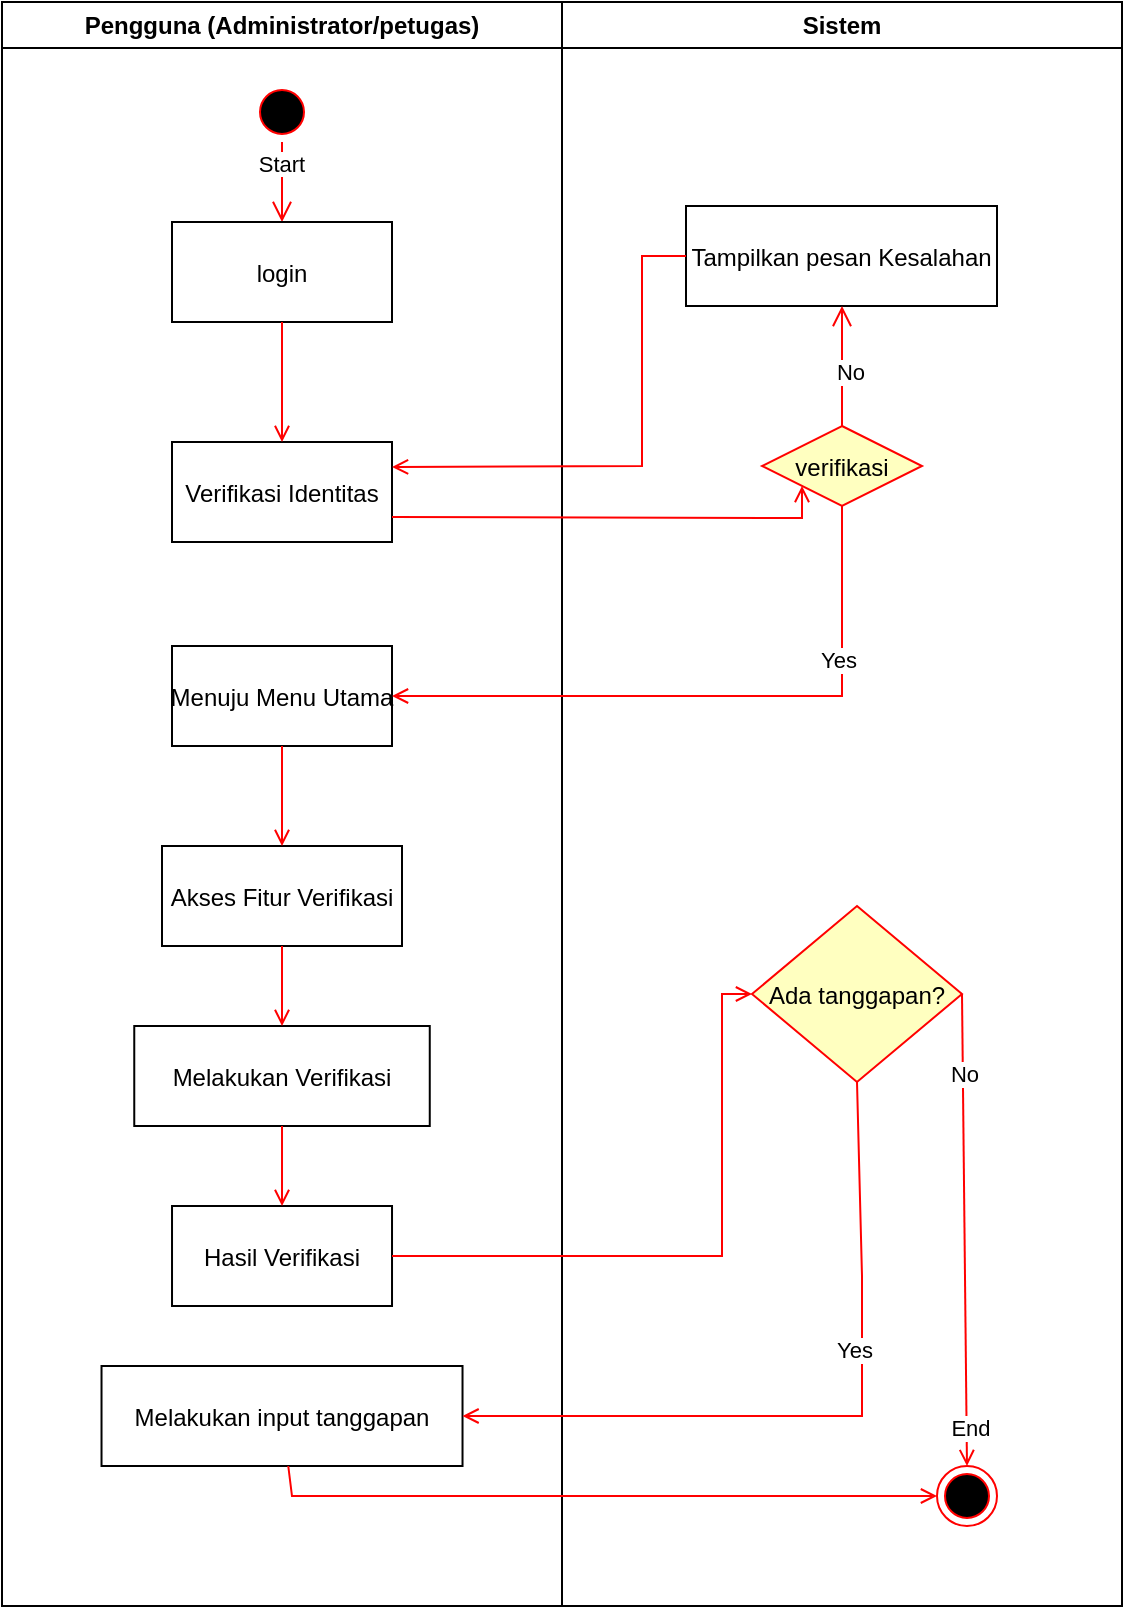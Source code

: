 <mxfile version="26.2.12">
  <diagram name="Page-1" id="e7e014a7-5840-1c2e-5031-d8a46d1fe8dd">
    <mxGraphModel dx="672" dy="479" grid="1" gridSize="10" guides="1" tooltips="1" connect="1" arrows="1" fold="1" page="1" pageScale="1" pageWidth="1169" pageHeight="826" background="none" math="0" shadow="0">
      <root>
        <mxCell id="0" />
        <mxCell id="1" parent="0" />
        <mxCell id="2" value="Pengguna (Administrator/petugas)" style="swimlane;whiteSpace=wrap" parent="1" vertex="1">
          <mxGeometry x="160" y="128" width="280" height="802" as="geometry" />
        </mxCell>
        <mxCell id="5" value="" style="ellipse;shape=startState;fillColor=#000000;strokeColor=#ff0000;" parent="2" vertex="1">
          <mxGeometry x="125" y="40" width="30" height="30" as="geometry" />
        </mxCell>
        <mxCell id="6" value="Start" style="edgeStyle=elbowEdgeStyle;elbow=vertical;verticalAlign=bottom;endArrow=open;endSize=8;strokeColor=#FF0000;endFill=1;rounded=0" parent="2" source="5" target="7" edge="1">
          <mxGeometry x="100" y="40" as="geometry">
            <mxPoint x="115" y="110" as="targetPoint" />
          </mxGeometry>
        </mxCell>
        <mxCell id="7" value="login" style="" parent="2" vertex="1">
          <mxGeometry x="85" y="110" width="110" height="50" as="geometry" />
        </mxCell>
        <mxCell id="8" value="Verifikasi Identitas" style="" parent="2" vertex="1">
          <mxGeometry x="85" y="220" width="110" height="50" as="geometry" />
        </mxCell>
        <mxCell id="9" value="" style="endArrow=open;strokeColor=#FF0000;endFill=1;rounded=0" parent="2" source="7" target="8" edge="1">
          <mxGeometry relative="1" as="geometry" />
        </mxCell>
        <mxCell id="10" value="Menuju Menu Utama" style="" parent="2" vertex="1">
          <mxGeometry x="85" y="322" width="110" height="50" as="geometry" />
        </mxCell>
        <mxCell id="__GuVXdMnl9JLXDUSHel-45" value="Akses Fitur Verifikasi" style="" parent="2" vertex="1">
          <mxGeometry x="80" y="422" width="120" height="50" as="geometry" />
        </mxCell>
        <mxCell id="__GuVXdMnl9JLXDUSHel-46" value="Melakukan Verifikasi" style="" parent="2" vertex="1">
          <mxGeometry x="66.13" y="512" width="147.75" height="50" as="geometry" />
        </mxCell>
        <mxCell id="__GuVXdMnl9JLXDUSHel-47" value="Hasil Verifikasi" style="" parent="2" vertex="1">
          <mxGeometry x="85.01" y="602" width="110" height="50" as="geometry" />
        </mxCell>
        <mxCell id="__GuVXdMnl9JLXDUSHel-58" value="" style="endArrow=open;strokeColor=#FF0000;endFill=1;rounded=0;entryX=0.5;entryY=0;entryDx=0;entryDy=0;exitX=0.5;exitY=1;exitDx=0;exitDy=0;" parent="2" source="10" target="__GuVXdMnl9JLXDUSHel-45" edge="1">
          <mxGeometry relative="1" as="geometry">
            <mxPoint x="170" y="190" as="sourcePoint" />
            <mxPoint x="170" y="250" as="targetPoint" />
          </mxGeometry>
        </mxCell>
        <mxCell id="__GuVXdMnl9JLXDUSHel-59" value="" style="endArrow=open;strokeColor=#FF0000;endFill=1;rounded=0;entryX=0.5;entryY=0;entryDx=0;entryDy=0;exitX=0.5;exitY=1;exitDx=0;exitDy=0;" parent="2" source="__GuVXdMnl9JLXDUSHel-45" target="__GuVXdMnl9JLXDUSHel-46" edge="1">
          <mxGeometry relative="1" as="geometry">
            <mxPoint x="180" y="200" as="sourcePoint" />
            <mxPoint x="180" y="260" as="targetPoint" />
          </mxGeometry>
        </mxCell>
        <mxCell id="__GuVXdMnl9JLXDUSHel-60" value="" style="endArrow=open;strokeColor=#FF0000;endFill=1;rounded=0;exitX=0.5;exitY=1;exitDx=0;exitDy=0;" parent="2" source="__GuVXdMnl9JLXDUSHel-46" target="__GuVXdMnl9JLXDUSHel-47" edge="1">
          <mxGeometry relative="1" as="geometry">
            <mxPoint x="190" y="210" as="sourcePoint" />
            <mxPoint x="190" y="270" as="targetPoint" />
          </mxGeometry>
        </mxCell>
        <mxCell id="__GuVXdMnl9JLXDUSHel-63" value="Melakukan input tanggapan" style="" parent="2" vertex="1">
          <mxGeometry x="49.76" y="682" width="180.5" height="50" as="geometry" />
        </mxCell>
        <mxCell id="3" value="Sistem" style="swimlane;whiteSpace=wrap" parent="1" vertex="1">
          <mxGeometry x="440" y="128" width="280" height="802" as="geometry" />
        </mxCell>
        <mxCell id="38" value="" style="ellipse;shape=endState;fillColor=#000000;strokeColor=#ff0000" parent="3" vertex="1">
          <mxGeometry x="187.5" y="732" width="30" height="30" as="geometry" />
        </mxCell>
        <mxCell id="__GuVXdMnl9JLXDUSHel-49" value="Tampilkan pesan Kesalahan" style="" parent="3" vertex="1">
          <mxGeometry x="62" y="102" width="155.5" height="50" as="geometry" />
        </mxCell>
        <mxCell id="23" value="no" style="edgeStyle=elbowEdgeStyle;elbow=horizontal;align=left;verticalAlign=top;endArrow=open;endSize=8;strokeColor=#FF0000;endFill=1;rounded=0;entryX=0.5;entryY=1;entryDx=0;entryDy=0;" parent="3" source="21" target="__GuVXdMnl9JLXDUSHel-49" edge="1">
          <mxGeometry x="-1" relative="1" as="geometry">
            <mxPoint x="-65" y="232" as="targetPoint" />
            <mxPoint x="140" y="222" as="sourcePoint" />
          </mxGeometry>
        </mxCell>
        <mxCell id="__GuVXdMnl9JLXDUSHel-56" value="No" style="edgeLabel;html=1;align=center;verticalAlign=middle;resizable=0;points=[];" parent="23" vertex="1" connectable="0">
          <mxGeometry x="-0.104" y="-4" relative="1" as="geometry">
            <mxPoint as="offset" />
          </mxGeometry>
        </mxCell>
        <mxCell id="21" value="verifikasi" style="rhombus;fillColor=#ffffc0;strokeColor=#ff0000;" parent="3" vertex="1">
          <mxGeometry x="100" y="212" width="80" height="40" as="geometry" />
        </mxCell>
        <mxCell id="__GuVXdMnl9JLXDUSHel-61" value="Ada tanggapan?" style="rhombus;fillColor=#ffffc0;strokeColor=#ff0000;" parent="3" vertex="1">
          <mxGeometry x="95" y="452" width="105" height="88" as="geometry" />
        </mxCell>
        <mxCell id="__GuVXdMnl9JLXDUSHel-67" value="" style="endArrow=open;strokeColor=#FF0000;endFill=1;rounded=0;exitX=1;exitY=0.5;exitDx=0;exitDy=0;entryX=0.5;entryY=0;entryDx=0;entryDy=0;" parent="3" source="__GuVXdMnl9JLXDUSHel-61" target="38" edge="1">
          <mxGeometry relative="1" as="geometry">
            <mxPoint x="-130.5" y="572" as="sourcePoint" />
            <mxPoint x="-130.5" y="612" as="targetPoint" />
          </mxGeometry>
        </mxCell>
        <mxCell id="__GuVXdMnl9JLXDUSHel-69" value="No" style="edgeLabel;html=1;align=center;verticalAlign=middle;resizable=0;points=[];" parent="__GuVXdMnl9JLXDUSHel-67" vertex="1" connectable="0">
          <mxGeometry x="-0.659" relative="1" as="geometry">
            <mxPoint as="offset" />
          </mxGeometry>
        </mxCell>
        <mxCell id="__GuVXdMnl9JLXDUSHel-71" value="End" style="edgeLabel;html=1;align=center;verticalAlign=middle;resizable=0;points=[];" parent="__GuVXdMnl9JLXDUSHel-67" vertex="1" connectable="0">
          <mxGeometry x="0.839" y="1" relative="1" as="geometry">
            <mxPoint as="offset" />
          </mxGeometry>
        </mxCell>
        <mxCell id="__GuVXdMnl9JLXDUSHel-42" value="" style="endArrow=open;strokeColor=#FF0000;endFill=1;rounded=0;exitX=0.5;exitY=1;exitDx=0;exitDy=0;entryX=1;entryY=0.5;entryDx=0;entryDy=0;" parent="1" source="21" target="10" edge="1">
          <mxGeometry relative="1" as="geometry">
            <mxPoint x="289.5" y="298" as="sourcePoint" />
            <mxPoint x="289.5" y="358" as="targetPoint" />
            <Array as="points">
              <mxPoint x="580" y="475" />
            </Array>
          </mxGeometry>
        </mxCell>
        <mxCell id="__GuVXdMnl9JLXDUSHel-43" value="Yes" style="edgeLabel;html=1;align=center;verticalAlign=middle;resizable=0;points=[];" parent="__GuVXdMnl9JLXDUSHel-42" vertex="1" connectable="0">
          <mxGeometry x="-0.522" y="-2" relative="1" as="geometry">
            <mxPoint as="offset" />
          </mxGeometry>
        </mxCell>
        <mxCell id="__GuVXdMnl9JLXDUSHel-52" value="" style="endArrow=open;strokeColor=#FF0000;endFill=1;rounded=0;exitX=0;exitY=0.5;exitDx=0;exitDy=0;entryX=1;entryY=0.25;entryDx=0;entryDy=0;" parent="1" source="__GuVXdMnl9JLXDUSHel-49" target="8" edge="1">
          <mxGeometry relative="1" as="geometry">
            <mxPoint x="314.5" y="298" as="sourcePoint" />
            <mxPoint x="314.5" y="358" as="targetPoint" />
            <Array as="points">
              <mxPoint x="480" y="255" />
              <mxPoint x="480" y="360" />
            </Array>
          </mxGeometry>
        </mxCell>
        <mxCell id="__GuVXdMnl9JLXDUSHel-57" value="" style="endArrow=open;strokeColor=#FF0000;endFill=1;rounded=0;exitX=1;exitY=0.75;exitDx=0;exitDy=0;entryX=0;entryY=1;entryDx=0;entryDy=0;" parent="1" source="8" target="21" edge="1">
          <mxGeometry relative="1" as="geometry">
            <mxPoint x="324.5" y="308" as="sourcePoint" />
            <mxPoint x="570" y="386" as="targetPoint" />
            <Array as="points">
              <mxPoint x="560" y="386" />
            </Array>
          </mxGeometry>
        </mxCell>
        <mxCell id="__GuVXdMnl9JLXDUSHel-62" value="" style="endArrow=open;strokeColor=#FF0000;endFill=1;rounded=0;exitX=1;exitY=0.5;exitDx=0;exitDy=0;entryX=0;entryY=0.5;entryDx=0;entryDy=0;" parent="1" source="__GuVXdMnl9JLXDUSHel-47" target="__GuVXdMnl9JLXDUSHel-61" edge="1">
          <mxGeometry relative="1" as="geometry">
            <mxPoint x="314.5" y="700" as="sourcePoint" />
            <mxPoint x="314.5" y="740" as="targetPoint" />
            <Array as="points">
              <mxPoint x="520" y="755" />
              <mxPoint x="520" y="624" />
            </Array>
          </mxGeometry>
        </mxCell>
        <mxCell id="__GuVXdMnl9JLXDUSHel-64" value="" style="endArrow=open;strokeColor=#FF0000;endFill=1;rounded=0;exitX=0.5;exitY=1;exitDx=0;exitDy=0;entryX=1;entryY=0.5;entryDx=0;entryDy=0;" parent="1" source="__GuVXdMnl9JLXDUSHel-61" target="__GuVXdMnl9JLXDUSHel-63" edge="1">
          <mxGeometry relative="1" as="geometry">
            <mxPoint x="370" y="765" as="sourcePoint" />
            <mxPoint x="550" y="634" as="targetPoint" />
            <Array as="points">
              <mxPoint x="590" y="765" />
              <mxPoint x="590" y="835" />
              <mxPoint x="500" y="835" />
            </Array>
          </mxGeometry>
        </mxCell>
        <mxCell id="__GuVXdMnl9JLXDUSHel-66" value="Yes" style="edgeLabel;html=1;align=center;verticalAlign=middle;resizable=0;points=[];" parent="__GuVXdMnl9JLXDUSHel-64" vertex="1" connectable="0">
          <mxGeometry x="-0.271" y="-4" relative="1" as="geometry">
            <mxPoint as="offset" />
          </mxGeometry>
        </mxCell>
        <mxCell id="__GuVXdMnl9JLXDUSHel-72" value="" style="endArrow=open;strokeColor=#FF0000;endFill=1;rounded=0;entryX=0;entryY=0.5;entryDx=0;entryDy=0;" parent="1" source="__GuVXdMnl9JLXDUSHel-63" target="38" edge="1">
          <mxGeometry relative="1" as="geometry">
            <mxPoint x="305" y="860" as="sourcePoint" />
            <mxPoint x="314.5" y="740" as="targetPoint" />
            <Array as="points">
              <mxPoint x="305" y="875" />
            </Array>
          </mxGeometry>
        </mxCell>
      </root>
    </mxGraphModel>
  </diagram>
</mxfile>
